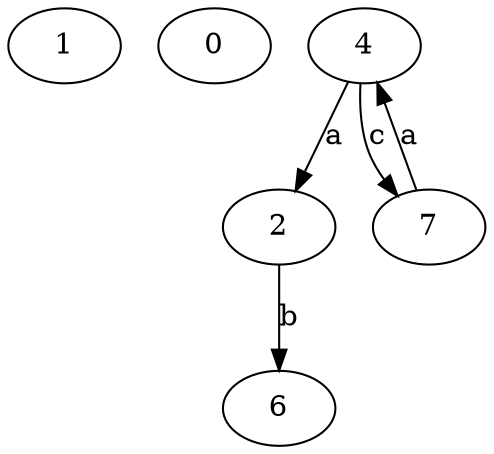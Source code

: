 strict digraph  {
1;
0;
2;
4;
6;
7;
2 -> 6  [label=b];
4 -> 2  [label=a];
4 -> 7  [label=c];
7 -> 4  [label=a];
}
